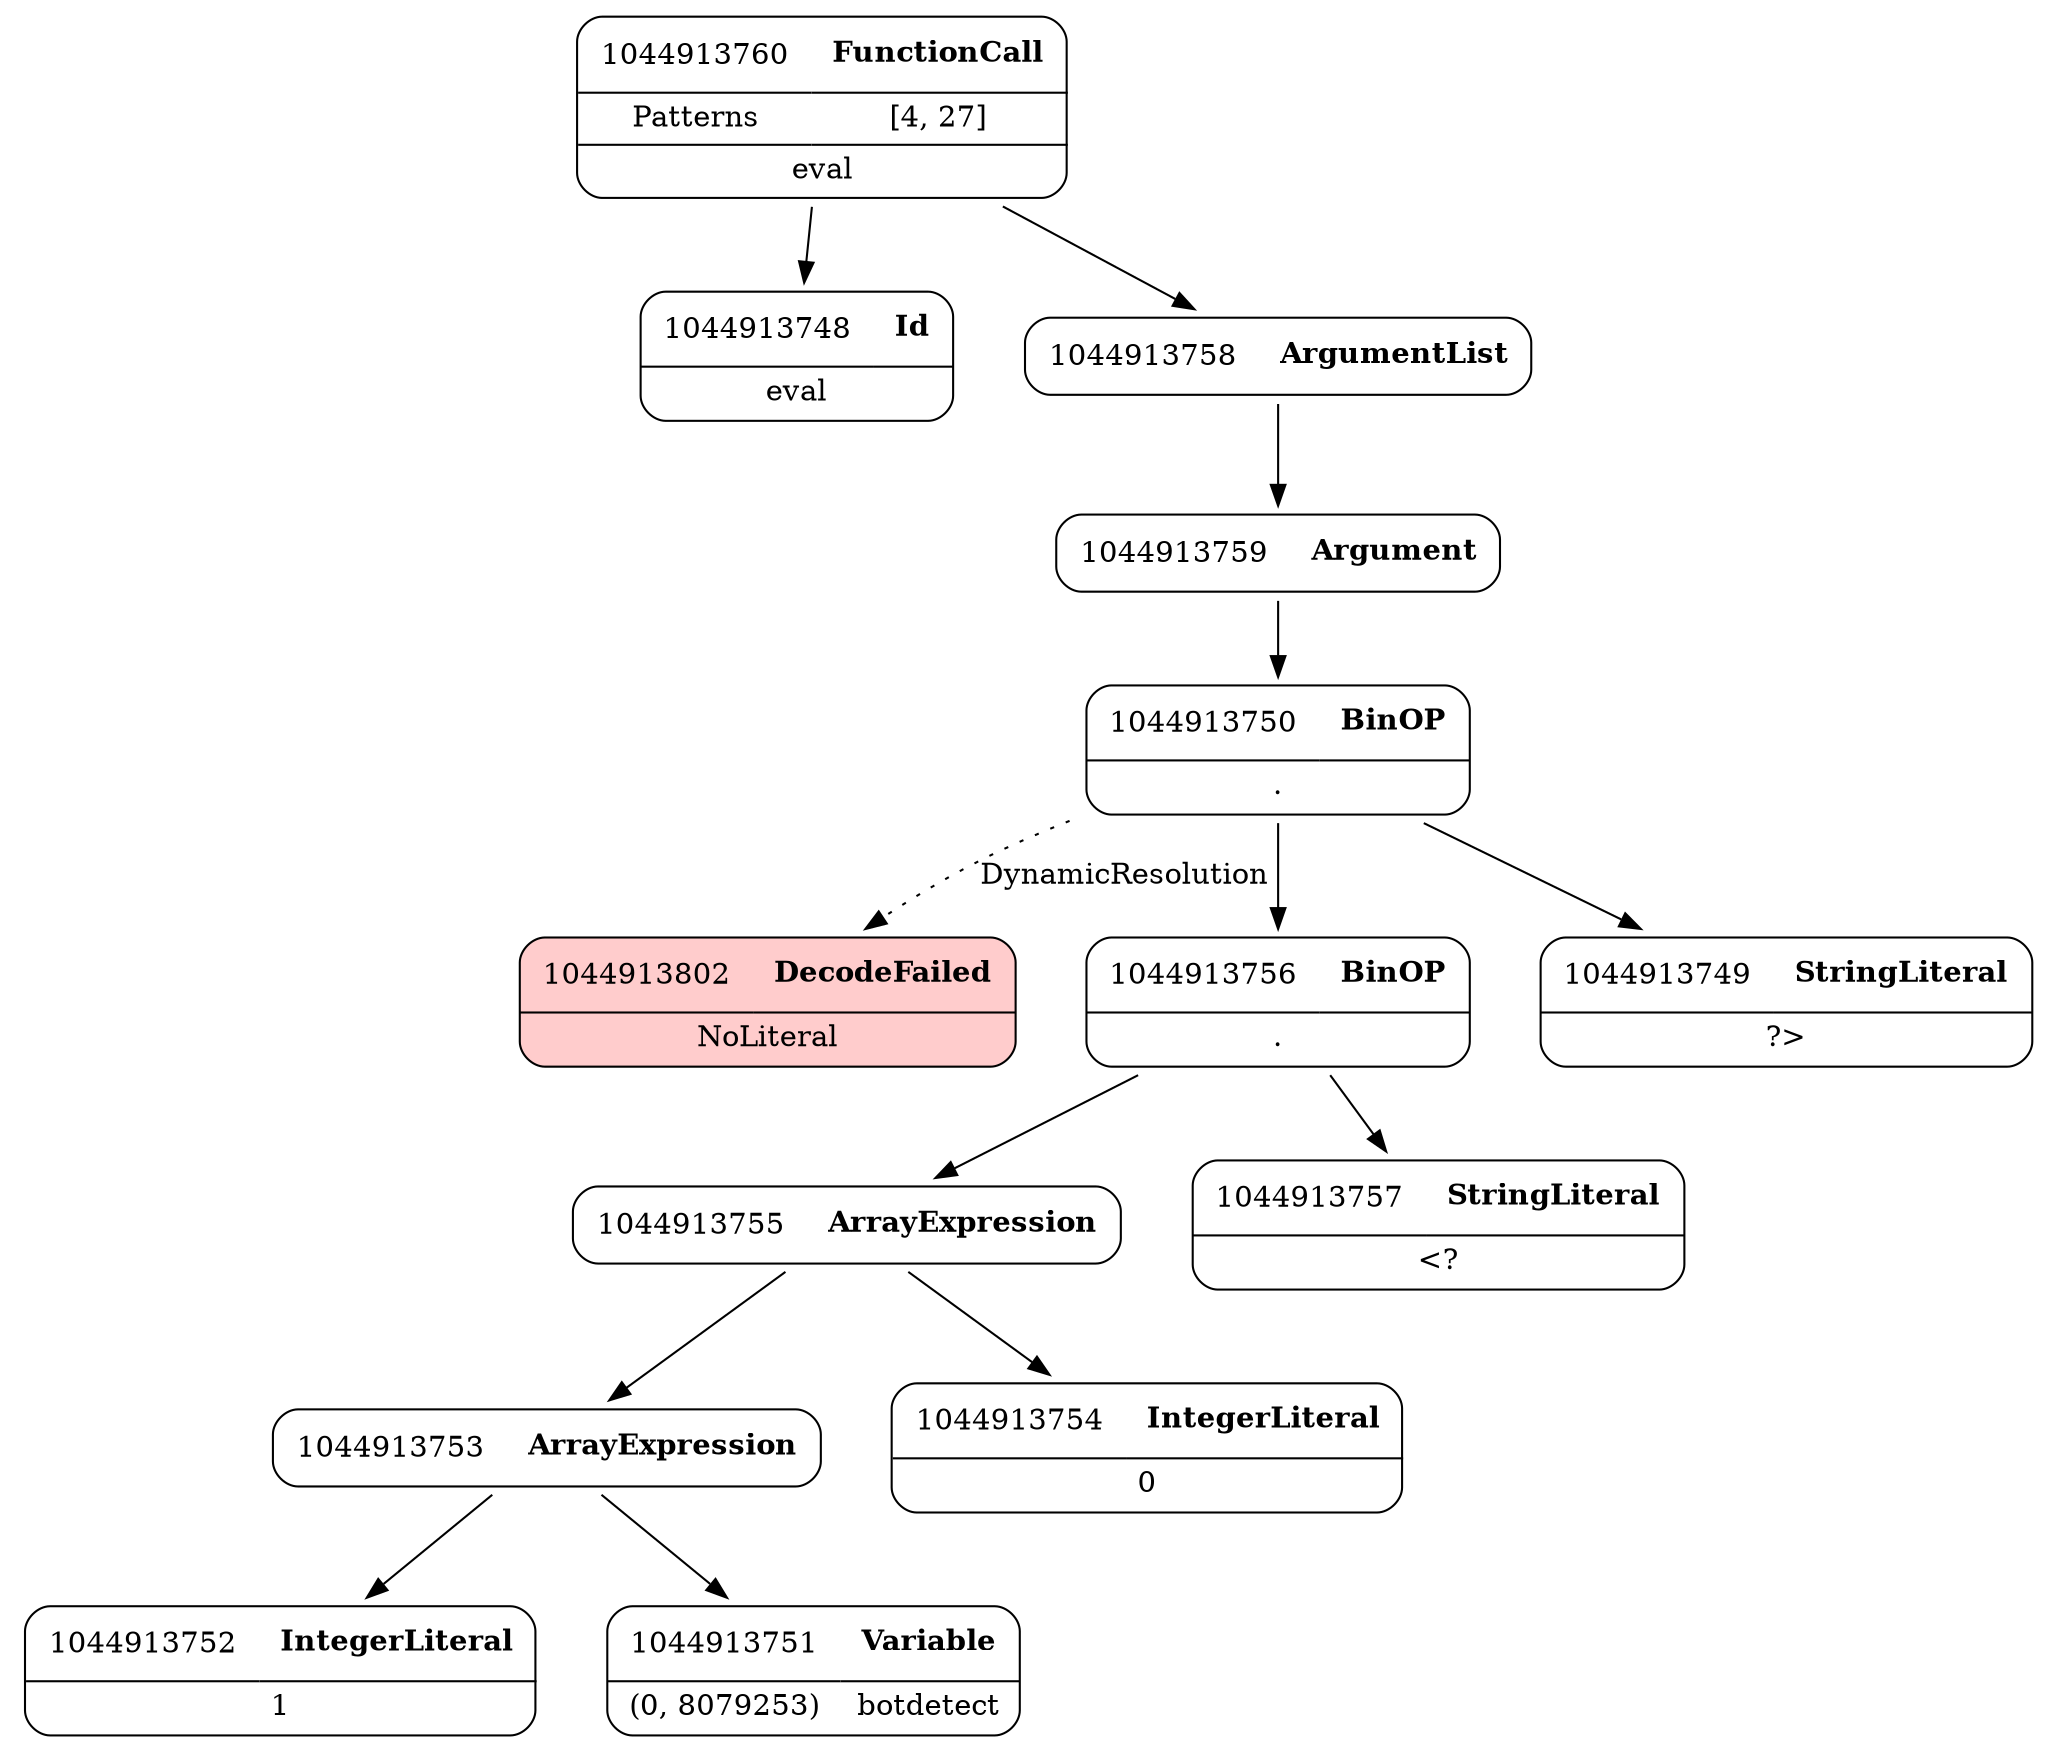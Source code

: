 digraph ast {
node [shape=none];
1044913802 [label=<<TABLE border='1' cellspacing='0' cellpadding='10' style='rounded' bgcolor='#FFCCCC' ><TR><TD border='0'>1044913802</TD><TD border='0'><B>DecodeFailed</B></TD></TR><HR/><TR><TD border='0' cellpadding='5' colspan='2'>NoLiteral</TD></TR></TABLE>>];
1044913760 [label=<<TABLE border='1' cellspacing='0' cellpadding='10' style='rounded' ><TR><TD border='0'>1044913760</TD><TD border='0'><B>FunctionCall</B></TD></TR><HR/><TR><TD border='0' cellpadding='5'>Patterns</TD><TD border='0' cellpadding='5'>[4, 27]</TD></TR><HR/><TR><TD border='0' cellpadding='5' colspan='2'>eval</TD></TR></TABLE>>];
1044913760 -> 1044913748 [weight=2];
1044913760 -> 1044913758 [weight=2];
1044913752 [label=<<TABLE border='1' cellspacing='0' cellpadding='10' style='rounded' ><TR><TD border='0'>1044913752</TD><TD border='0'><B>IntegerLiteral</B></TD></TR><HR/><TR><TD border='0' cellpadding='5' colspan='2'>1</TD></TR></TABLE>>];
1044913753 [label=<<TABLE border='1' cellspacing='0' cellpadding='10' style='rounded' ><TR><TD border='0'>1044913753</TD><TD border='0'><B>ArrayExpression</B></TD></TR></TABLE>>];
1044913753 -> 1044913751 [weight=2];
1044913753 -> 1044913752 [weight=2];
1044913754 [label=<<TABLE border='1' cellspacing='0' cellpadding='10' style='rounded' ><TR><TD border='0'>1044913754</TD><TD border='0'><B>IntegerLiteral</B></TD></TR><HR/><TR><TD border='0' cellpadding='5' colspan='2'>0</TD></TR></TABLE>>];
1044913755 [label=<<TABLE border='1' cellspacing='0' cellpadding='10' style='rounded' ><TR><TD border='0'>1044913755</TD><TD border='0'><B>ArrayExpression</B></TD></TR></TABLE>>];
1044913755 -> 1044913753 [weight=2];
1044913755 -> 1044913754 [weight=2];
1044913756 [label=<<TABLE border='1' cellspacing='0' cellpadding='10' style='rounded' ><TR><TD border='0'>1044913756</TD><TD border='0'><B>BinOP</B></TD></TR><HR/><TR><TD border='0' cellpadding='5' colspan='2'>.</TD></TR></TABLE>>];
1044913756 -> 1044913755 [weight=2];
1044913756 -> 1044913757 [weight=2];
1044913757 [label=<<TABLE border='1' cellspacing='0' cellpadding='10' style='rounded' ><TR><TD border='0'>1044913757</TD><TD border='0'><B>StringLiteral</B></TD></TR><HR/><TR><TD border='0' cellpadding='5' colspan='2'>&lt;?</TD></TR></TABLE>>];
1044913758 [label=<<TABLE border='1' cellspacing='0' cellpadding='10' style='rounded' ><TR><TD border='0'>1044913758</TD><TD border='0'><B>ArgumentList</B></TD></TR></TABLE>>];
1044913758 -> 1044913759 [weight=2];
1044913759 [label=<<TABLE border='1' cellspacing='0' cellpadding='10' style='rounded' ><TR><TD border='0'>1044913759</TD><TD border='0'><B>Argument</B></TD></TR></TABLE>>];
1044913759 -> 1044913750 [weight=2];
1044913748 [label=<<TABLE border='1' cellspacing='0' cellpadding='10' style='rounded' ><TR><TD border='0'>1044913748</TD><TD border='0'><B>Id</B></TD></TR><HR/><TR><TD border='0' cellpadding='5' colspan='2'>eval</TD></TR></TABLE>>];
1044913749 [label=<<TABLE border='1' cellspacing='0' cellpadding='10' style='rounded' ><TR><TD border='0'>1044913749</TD><TD border='0'><B>StringLiteral</B></TD></TR><HR/><TR><TD border='0' cellpadding='5' colspan='2'>?&gt;</TD></TR></TABLE>>];
1044913750 [label=<<TABLE border='1' cellspacing='0' cellpadding='10' style='rounded' ><TR><TD border='0'>1044913750</TD><TD border='0'><B>BinOP</B></TD></TR><HR/><TR><TD border='0' cellpadding='5' colspan='2'>.</TD></TR></TABLE>>];
1044913750 -> 1044913749 [weight=2];
1044913750 -> 1044913756 [weight=2];
1044913750 -> 1044913802 [style=dotted,label=DynamicResolution];
1044913751 [label=<<TABLE border='1' cellspacing='0' cellpadding='10' style='rounded' ><TR><TD border='0'>1044913751</TD><TD border='0'><B>Variable</B></TD></TR><HR/><TR><TD border='0' cellpadding='5'>(0, 8079253)</TD><TD border='0' cellpadding='5'>botdetect</TD></TR></TABLE>>];
}
